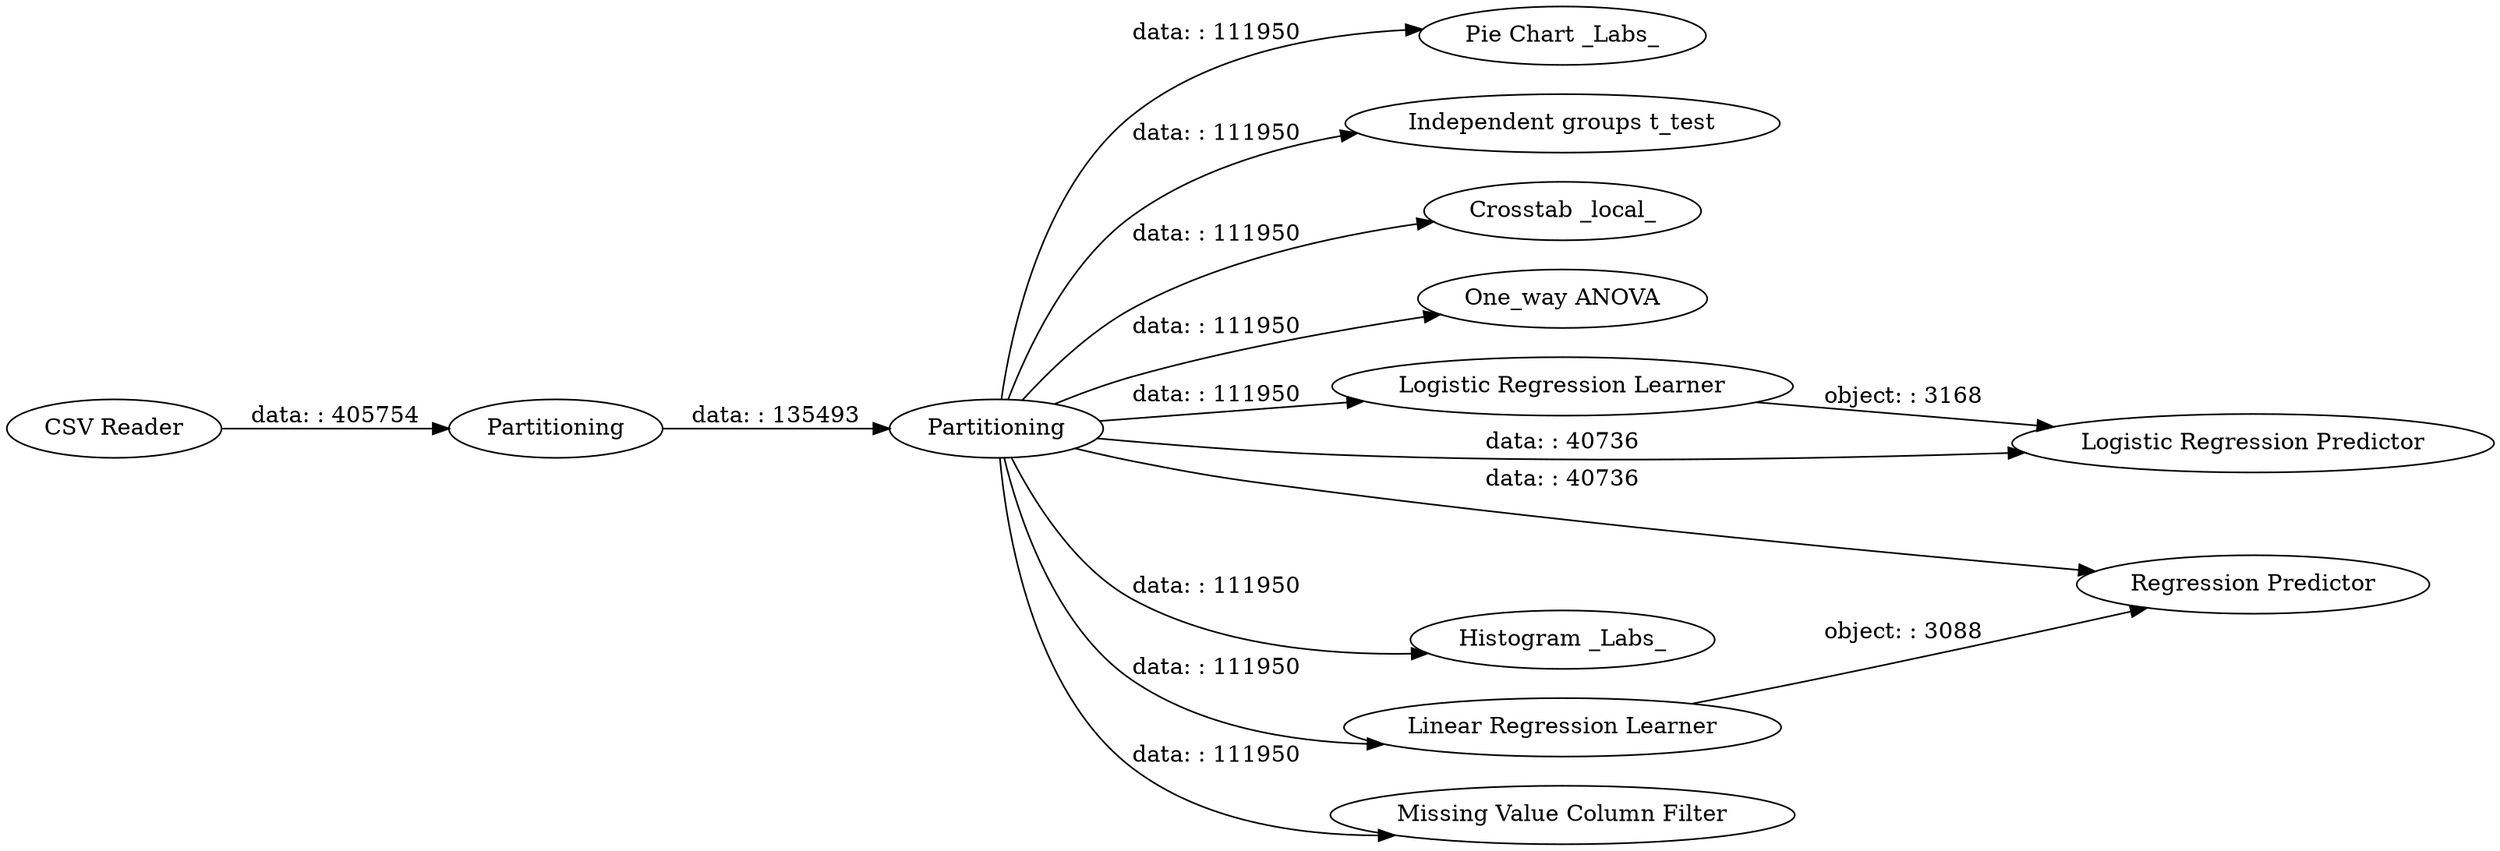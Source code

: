 digraph {
	"8700586327713875968_1" [label="CSV Reader"]
	"8700586327713875968_4" [label="Pie Chart _Labs_"]
	"8700586327713875968_7" [label="Independent groups t_test"]
	"8700586327713875968_6" [label="Crosstab _local_"]
	"8700586327713875968_8" [label="One_way ANOVA"]
	"8700586327713875968_11" [label="Logistic Regression Learner"]
	"8700586327713875968_3" [label=Partitioning]
	"8700586327713875968_9" [label="Linear Regression Learner"]
	"8700586327713875968_2" [label=Partitioning]
	"8700586327713875968_10" [label="Regression Predictor"]
	"8700586327713875968_5" [label="Histogram _Labs_"]
	"8700586327713875968_12" [label="Logistic Regression Predictor"]
	"8700586327713875968_13" [label="Missing Value Column Filter"]
	"8700586327713875968_3" -> "8700586327713875968_8" [label="data: : 111950"]
	"8700586327713875968_9" -> "8700586327713875968_10" [label="object: : 3088"]
	"8700586327713875968_3" -> "8700586327713875968_11" [label="data: : 111950"]
	"8700586327713875968_3" -> "8700586327713875968_9" [label="data: : 111950"]
	"8700586327713875968_3" -> "8700586327713875968_4" [label="data: : 111950"]
	"8700586327713875968_3" -> "8700586327713875968_6" [label="data: : 111950"]
	"8700586327713875968_2" -> "8700586327713875968_3" [label="data: : 135493"]
	"8700586327713875968_3" -> "8700586327713875968_5" [label="data: : 111950"]
	"8700586327713875968_1" -> "8700586327713875968_2" [label="data: : 405754"]
	"8700586327713875968_3" -> "8700586327713875968_10" [label="data: : 40736"]
	"8700586327713875968_3" -> "8700586327713875968_7" [label="data: : 111950"]
	"8700586327713875968_11" -> "8700586327713875968_12" [label="object: : 3168"]
	"8700586327713875968_3" -> "8700586327713875968_13" [label="data: : 111950"]
	"8700586327713875968_3" -> "8700586327713875968_12" [label="data: : 40736"]
	rankdir=LR
}
